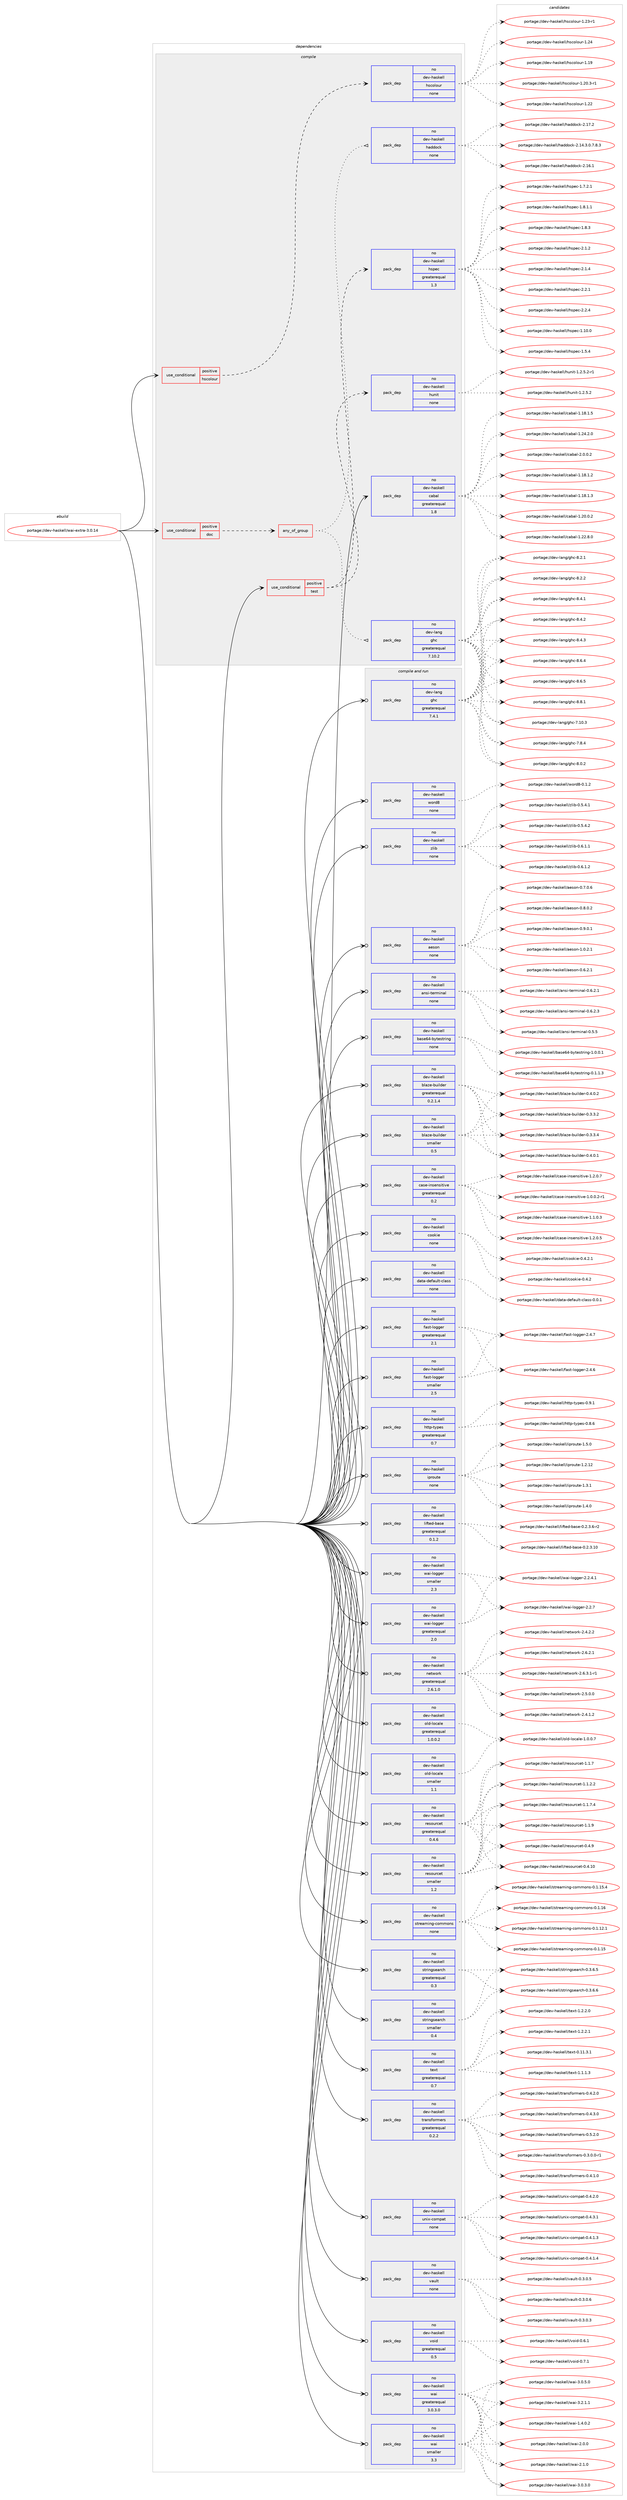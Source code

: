 digraph prolog {

# *************
# Graph options
# *************

newrank=true;
concentrate=true;
compound=true;
graph [rankdir=LR,fontname=Helvetica,fontsize=10,ranksep=1.5];#, ranksep=2.5, nodesep=0.2];
edge  [arrowhead=vee];
node  [fontname=Helvetica,fontsize=10];

# **********
# The ebuild
# **********

subgraph cluster_leftcol {
color=gray;
rank=same;
label=<<i>ebuild</i>>;
id [label="portage://dev-haskell/wai-extra-3.0.14", color=red, width=4, href="../dev-haskell/wai-extra-3.0.14.svg"];
}

# ****************
# The dependencies
# ****************

subgraph cluster_midcol {
color=gray;
label=<<i>dependencies</i>>;
subgraph cluster_compile {
fillcolor="#eeeeee";
style=filled;
label=<<i>compile</i>>;
subgraph cond17584 {
dependency82790 [label=<<TABLE BORDER="0" CELLBORDER="1" CELLSPACING="0" CELLPADDING="4"><TR><TD ROWSPAN="3" CELLPADDING="10">use_conditional</TD></TR><TR><TD>positive</TD></TR><TR><TD>doc</TD></TR></TABLE>>, shape=none, color=red];
subgraph any2542 {
dependency82791 [label=<<TABLE BORDER="0" CELLBORDER="1" CELLSPACING="0" CELLPADDING="4"><TR><TD CELLPADDING="10">any_of_group</TD></TR></TABLE>>, shape=none, color=red];subgraph pack62607 {
dependency82792 [label=<<TABLE BORDER="0" CELLBORDER="1" CELLSPACING="0" CELLPADDING="4" WIDTH="220"><TR><TD ROWSPAN="6" CELLPADDING="30">pack_dep</TD></TR><TR><TD WIDTH="110">no</TD></TR><TR><TD>dev-haskell</TD></TR><TR><TD>haddock</TD></TR><TR><TD>none</TD></TR><TR><TD></TD></TR></TABLE>>, shape=none, color=blue];
}
dependency82791:e -> dependency82792:w [weight=20,style="dotted",arrowhead="oinv"];
subgraph pack62608 {
dependency82793 [label=<<TABLE BORDER="0" CELLBORDER="1" CELLSPACING="0" CELLPADDING="4" WIDTH="220"><TR><TD ROWSPAN="6" CELLPADDING="30">pack_dep</TD></TR><TR><TD WIDTH="110">no</TD></TR><TR><TD>dev-lang</TD></TR><TR><TD>ghc</TD></TR><TR><TD>greaterequal</TD></TR><TR><TD>7.10.2</TD></TR></TABLE>>, shape=none, color=blue];
}
dependency82791:e -> dependency82793:w [weight=20,style="dotted",arrowhead="oinv"];
}
dependency82790:e -> dependency82791:w [weight=20,style="dashed",arrowhead="vee"];
}
id:e -> dependency82790:w [weight=20,style="solid",arrowhead="vee"];
subgraph cond17585 {
dependency82794 [label=<<TABLE BORDER="0" CELLBORDER="1" CELLSPACING="0" CELLPADDING="4"><TR><TD ROWSPAN="3" CELLPADDING="10">use_conditional</TD></TR><TR><TD>positive</TD></TR><TR><TD>hscolour</TD></TR></TABLE>>, shape=none, color=red];
subgraph pack62609 {
dependency82795 [label=<<TABLE BORDER="0" CELLBORDER="1" CELLSPACING="0" CELLPADDING="4" WIDTH="220"><TR><TD ROWSPAN="6" CELLPADDING="30">pack_dep</TD></TR><TR><TD WIDTH="110">no</TD></TR><TR><TD>dev-haskell</TD></TR><TR><TD>hscolour</TD></TR><TR><TD>none</TD></TR><TR><TD></TD></TR></TABLE>>, shape=none, color=blue];
}
dependency82794:e -> dependency82795:w [weight=20,style="dashed",arrowhead="vee"];
}
id:e -> dependency82794:w [weight=20,style="solid",arrowhead="vee"];
subgraph cond17586 {
dependency82796 [label=<<TABLE BORDER="0" CELLBORDER="1" CELLSPACING="0" CELLPADDING="4"><TR><TD ROWSPAN="3" CELLPADDING="10">use_conditional</TD></TR><TR><TD>positive</TD></TR><TR><TD>test</TD></TR></TABLE>>, shape=none, color=red];
subgraph pack62610 {
dependency82797 [label=<<TABLE BORDER="0" CELLBORDER="1" CELLSPACING="0" CELLPADDING="4" WIDTH="220"><TR><TD ROWSPAN="6" CELLPADDING="30">pack_dep</TD></TR><TR><TD WIDTH="110">no</TD></TR><TR><TD>dev-haskell</TD></TR><TR><TD>hspec</TD></TR><TR><TD>greaterequal</TD></TR><TR><TD>1.3</TD></TR></TABLE>>, shape=none, color=blue];
}
dependency82796:e -> dependency82797:w [weight=20,style="dashed",arrowhead="vee"];
subgraph pack62611 {
dependency82798 [label=<<TABLE BORDER="0" CELLBORDER="1" CELLSPACING="0" CELLPADDING="4" WIDTH="220"><TR><TD ROWSPAN="6" CELLPADDING="30">pack_dep</TD></TR><TR><TD WIDTH="110">no</TD></TR><TR><TD>dev-haskell</TD></TR><TR><TD>hunit</TD></TR><TR><TD>none</TD></TR><TR><TD></TD></TR></TABLE>>, shape=none, color=blue];
}
dependency82796:e -> dependency82798:w [weight=20,style="dashed",arrowhead="vee"];
}
id:e -> dependency82796:w [weight=20,style="solid",arrowhead="vee"];
subgraph pack62612 {
dependency82799 [label=<<TABLE BORDER="0" CELLBORDER="1" CELLSPACING="0" CELLPADDING="4" WIDTH="220"><TR><TD ROWSPAN="6" CELLPADDING="30">pack_dep</TD></TR><TR><TD WIDTH="110">no</TD></TR><TR><TD>dev-haskell</TD></TR><TR><TD>cabal</TD></TR><TR><TD>greaterequal</TD></TR><TR><TD>1.8</TD></TR></TABLE>>, shape=none, color=blue];
}
id:e -> dependency82799:w [weight=20,style="solid",arrowhead="vee"];
}
subgraph cluster_compileandrun {
fillcolor="#eeeeee";
style=filled;
label=<<i>compile and run</i>>;
subgraph pack62613 {
dependency82800 [label=<<TABLE BORDER="0" CELLBORDER="1" CELLSPACING="0" CELLPADDING="4" WIDTH="220"><TR><TD ROWSPAN="6" CELLPADDING="30">pack_dep</TD></TR><TR><TD WIDTH="110">no</TD></TR><TR><TD>dev-haskell</TD></TR><TR><TD>aeson</TD></TR><TR><TD>none</TD></TR><TR><TD></TD></TR></TABLE>>, shape=none, color=blue];
}
id:e -> dependency82800:w [weight=20,style="solid",arrowhead="odotvee"];
subgraph pack62614 {
dependency82801 [label=<<TABLE BORDER="0" CELLBORDER="1" CELLSPACING="0" CELLPADDING="4" WIDTH="220"><TR><TD ROWSPAN="6" CELLPADDING="30">pack_dep</TD></TR><TR><TD WIDTH="110">no</TD></TR><TR><TD>dev-haskell</TD></TR><TR><TD>ansi-terminal</TD></TR><TR><TD>none</TD></TR><TR><TD></TD></TR></TABLE>>, shape=none, color=blue];
}
id:e -> dependency82801:w [weight=20,style="solid",arrowhead="odotvee"];
subgraph pack62615 {
dependency82802 [label=<<TABLE BORDER="0" CELLBORDER="1" CELLSPACING="0" CELLPADDING="4" WIDTH="220"><TR><TD ROWSPAN="6" CELLPADDING="30">pack_dep</TD></TR><TR><TD WIDTH="110">no</TD></TR><TR><TD>dev-haskell</TD></TR><TR><TD>base64-bytestring</TD></TR><TR><TD>none</TD></TR><TR><TD></TD></TR></TABLE>>, shape=none, color=blue];
}
id:e -> dependency82802:w [weight=20,style="solid",arrowhead="odotvee"];
subgraph pack62616 {
dependency82803 [label=<<TABLE BORDER="0" CELLBORDER="1" CELLSPACING="0" CELLPADDING="4" WIDTH="220"><TR><TD ROWSPAN="6" CELLPADDING="30">pack_dep</TD></TR><TR><TD WIDTH="110">no</TD></TR><TR><TD>dev-haskell</TD></TR><TR><TD>blaze-builder</TD></TR><TR><TD>greaterequal</TD></TR><TR><TD>0.2.1.4</TD></TR></TABLE>>, shape=none, color=blue];
}
id:e -> dependency82803:w [weight=20,style="solid",arrowhead="odotvee"];
subgraph pack62617 {
dependency82804 [label=<<TABLE BORDER="0" CELLBORDER="1" CELLSPACING="0" CELLPADDING="4" WIDTH="220"><TR><TD ROWSPAN="6" CELLPADDING="30">pack_dep</TD></TR><TR><TD WIDTH="110">no</TD></TR><TR><TD>dev-haskell</TD></TR><TR><TD>blaze-builder</TD></TR><TR><TD>smaller</TD></TR><TR><TD>0.5</TD></TR></TABLE>>, shape=none, color=blue];
}
id:e -> dependency82804:w [weight=20,style="solid",arrowhead="odotvee"];
subgraph pack62618 {
dependency82805 [label=<<TABLE BORDER="0" CELLBORDER="1" CELLSPACING="0" CELLPADDING="4" WIDTH="220"><TR><TD ROWSPAN="6" CELLPADDING="30">pack_dep</TD></TR><TR><TD WIDTH="110">no</TD></TR><TR><TD>dev-haskell</TD></TR><TR><TD>case-insensitive</TD></TR><TR><TD>greaterequal</TD></TR><TR><TD>0.2</TD></TR></TABLE>>, shape=none, color=blue];
}
id:e -> dependency82805:w [weight=20,style="solid",arrowhead="odotvee"];
subgraph pack62619 {
dependency82806 [label=<<TABLE BORDER="0" CELLBORDER="1" CELLSPACING="0" CELLPADDING="4" WIDTH="220"><TR><TD ROWSPAN="6" CELLPADDING="30">pack_dep</TD></TR><TR><TD WIDTH="110">no</TD></TR><TR><TD>dev-haskell</TD></TR><TR><TD>cookie</TD></TR><TR><TD>none</TD></TR><TR><TD></TD></TR></TABLE>>, shape=none, color=blue];
}
id:e -> dependency82806:w [weight=20,style="solid",arrowhead="odotvee"];
subgraph pack62620 {
dependency82807 [label=<<TABLE BORDER="0" CELLBORDER="1" CELLSPACING="0" CELLPADDING="4" WIDTH="220"><TR><TD ROWSPAN="6" CELLPADDING="30">pack_dep</TD></TR><TR><TD WIDTH="110">no</TD></TR><TR><TD>dev-haskell</TD></TR><TR><TD>data-default-class</TD></TR><TR><TD>none</TD></TR><TR><TD></TD></TR></TABLE>>, shape=none, color=blue];
}
id:e -> dependency82807:w [weight=20,style="solid",arrowhead="odotvee"];
subgraph pack62621 {
dependency82808 [label=<<TABLE BORDER="0" CELLBORDER="1" CELLSPACING="0" CELLPADDING="4" WIDTH="220"><TR><TD ROWSPAN="6" CELLPADDING="30">pack_dep</TD></TR><TR><TD WIDTH="110">no</TD></TR><TR><TD>dev-haskell</TD></TR><TR><TD>fast-logger</TD></TR><TR><TD>greaterequal</TD></TR><TR><TD>2.1</TD></TR></TABLE>>, shape=none, color=blue];
}
id:e -> dependency82808:w [weight=20,style="solid",arrowhead="odotvee"];
subgraph pack62622 {
dependency82809 [label=<<TABLE BORDER="0" CELLBORDER="1" CELLSPACING="0" CELLPADDING="4" WIDTH="220"><TR><TD ROWSPAN="6" CELLPADDING="30">pack_dep</TD></TR><TR><TD WIDTH="110">no</TD></TR><TR><TD>dev-haskell</TD></TR><TR><TD>fast-logger</TD></TR><TR><TD>smaller</TD></TR><TR><TD>2.5</TD></TR></TABLE>>, shape=none, color=blue];
}
id:e -> dependency82809:w [weight=20,style="solid",arrowhead="odotvee"];
subgraph pack62623 {
dependency82810 [label=<<TABLE BORDER="0" CELLBORDER="1" CELLSPACING="0" CELLPADDING="4" WIDTH="220"><TR><TD ROWSPAN="6" CELLPADDING="30">pack_dep</TD></TR><TR><TD WIDTH="110">no</TD></TR><TR><TD>dev-haskell</TD></TR><TR><TD>http-types</TD></TR><TR><TD>greaterequal</TD></TR><TR><TD>0.7</TD></TR></TABLE>>, shape=none, color=blue];
}
id:e -> dependency82810:w [weight=20,style="solid",arrowhead="odotvee"];
subgraph pack62624 {
dependency82811 [label=<<TABLE BORDER="0" CELLBORDER="1" CELLSPACING="0" CELLPADDING="4" WIDTH="220"><TR><TD ROWSPAN="6" CELLPADDING="30">pack_dep</TD></TR><TR><TD WIDTH="110">no</TD></TR><TR><TD>dev-haskell</TD></TR><TR><TD>iproute</TD></TR><TR><TD>none</TD></TR><TR><TD></TD></TR></TABLE>>, shape=none, color=blue];
}
id:e -> dependency82811:w [weight=20,style="solid",arrowhead="odotvee"];
subgraph pack62625 {
dependency82812 [label=<<TABLE BORDER="0" CELLBORDER="1" CELLSPACING="0" CELLPADDING="4" WIDTH="220"><TR><TD ROWSPAN="6" CELLPADDING="30">pack_dep</TD></TR><TR><TD WIDTH="110">no</TD></TR><TR><TD>dev-haskell</TD></TR><TR><TD>lifted-base</TD></TR><TR><TD>greaterequal</TD></TR><TR><TD>0.1.2</TD></TR></TABLE>>, shape=none, color=blue];
}
id:e -> dependency82812:w [weight=20,style="solid",arrowhead="odotvee"];
subgraph pack62626 {
dependency82813 [label=<<TABLE BORDER="0" CELLBORDER="1" CELLSPACING="0" CELLPADDING="4" WIDTH="220"><TR><TD ROWSPAN="6" CELLPADDING="30">pack_dep</TD></TR><TR><TD WIDTH="110">no</TD></TR><TR><TD>dev-haskell</TD></TR><TR><TD>network</TD></TR><TR><TD>greaterequal</TD></TR><TR><TD>2.6.1.0</TD></TR></TABLE>>, shape=none, color=blue];
}
id:e -> dependency82813:w [weight=20,style="solid",arrowhead="odotvee"];
subgraph pack62627 {
dependency82814 [label=<<TABLE BORDER="0" CELLBORDER="1" CELLSPACING="0" CELLPADDING="4" WIDTH="220"><TR><TD ROWSPAN="6" CELLPADDING="30">pack_dep</TD></TR><TR><TD WIDTH="110">no</TD></TR><TR><TD>dev-haskell</TD></TR><TR><TD>old-locale</TD></TR><TR><TD>greaterequal</TD></TR><TR><TD>1.0.0.2</TD></TR></TABLE>>, shape=none, color=blue];
}
id:e -> dependency82814:w [weight=20,style="solid",arrowhead="odotvee"];
subgraph pack62628 {
dependency82815 [label=<<TABLE BORDER="0" CELLBORDER="1" CELLSPACING="0" CELLPADDING="4" WIDTH="220"><TR><TD ROWSPAN="6" CELLPADDING="30">pack_dep</TD></TR><TR><TD WIDTH="110">no</TD></TR><TR><TD>dev-haskell</TD></TR><TR><TD>old-locale</TD></TR><TR><TD>smaller</TD></TR><TR><TD>1.1</TD></TR></TABLE>>, shape=none, color=blue];
}
id:e -> dependency82815:w [weight=20,style="solid",arrowhead="odotvee"];
subgraph pack62629 {
dependency82816 [label=<<TABLE BORDER="0" CELLBORDER="1" CELLSPACING="0" CELLPADDING="4" WIDTH="220"><TR><TD ROWSPAN="6" CELLPADDING="30">pack_dep</TD></TR><TR><TD WIDTH="110">no</TD></TR><TR><TD>dev-haskell</TD></TR><TR><TD>resourcet</TD></TR><TR><TD>greaterequal</TD></TR><TR><TD>0.4.6</TD></TR></TABLE>>, shape=none, color=blue];
}
id:e -> dependency82816:w [weight=20,style="solid",arrowhead="odotvee"];
subgraph pack62630 {
dependency82817 [label=<<TABLE BORDER="0" CELLBORDER="1" CELLSPACING="0" CELLPADDING="4" WIDTH="220"><TR><TD ROWSPAN="6" CELLPADDING="30">pack_dep</TD></TR><TR><TD WIDTH="110">no</TD></TR><TR><TD>dev-haskell</TD></TR><TR><TD>resourcet</TD></TR><TR><TD>smaller</TD></TR><TR><TD>1.2</TD></TR></TABLE>>, shape=none, color=blue];
}
id:e -> dependency82817:w [weight=20,style="solid",arrowhead="odotvee"];
subgraph pack62631 {
dependency82818 [label=<<TABLE BORDER="0" CELLBORDER="1" CELLSPACING="0" CELLPADDING="4" WIDTH="220"><TR><TD ROWSPAN="6" CELLPADDING="30">pack_dep</TD></TR><TR><TD WIDTH="110">no</TD></TR><TR><TD>dev-haskell</TD></TR><TR><TD>streaming-commons</TD></TR><TR><TD>none</TD></TR><TR><TD></TD></TR></TABLE>>, shape=none, color=blue];
}
id:e -> dependency82818:w [weight=20,style="solid",arrowhead="odotvee"];
subgraph pack62632 {
dependency82819 [label=<<TABLE BORDER="0" CELLBORDER="1" CELLSPACING="0" CELLPADDING="4" WIDTH="220"><TR><TD ROWSPAN="6" CELLPADDING="30">pack_dep</TD></TR><TR><TD WIDTH="110">no</TD></TR><TR><TD>dev-haskell</TD></TR><TR><TD>stringsearch</TD></TR><TR><TD>greaterequal</TD></TR><TR><TD>0.3</TD></TR></TABLE>>, shape=none, color=blue];
}
id:e -> dependency82819:w [weight=20,style="solid",arrowhead="odotvee"];
subgraph pack62633 {
dependency82820 [label=<<TABLE BORDER="0" CELLBORDER="1" CELLSPACING="0" CELLPADDING="4" WIDTH="220"><TR><TD ROWSPAN="6" CELLPADDING="30">pack_dep</TD></TR><TR><TD WIDTH="110">no</TD></TR><TR><TD>dev-haskell</TD></TR><TR><TD>stringsearch</TD></TR><TR><TD>smaller</TD></TR><TR><TD>0.4</TD></TR></TABLE>>, shape=none, color=blue];
}
id:e -> dependency82820:w [weight=20,style="solid",arrowhead="odotvee"];
subgraph pack62634 {
dependency82821 [label=<<TABLE BORDER="0" CELLBORDER="1" CELLSPACING="0" CELLPADDING="4" WIDTH="220"><TR><TD ROWSPAN="6" CELLPADDING="30">pack_dep</TD></TR><TR><TD WIDTH="110">no</TD></TR><TR><TD>dev-haskell</TD></TR><TR><TD>text</TD></TR><TR><TD>greaterequal</TD></TR><TR><TD>0.7</TD></TR></TABLE>>, shape=none, color=blue];
}
id:e -> dependency82821:w [weight=20,style="solid",arrowhead="odotvee"];
subgraph pack62635 {
dependency82822 [label=<<TABLE BORDER="0" CELLBORDER="1" CELLSPACING="0" CELLPADDING="4" WIDTH="220"><TR><TD ROWSPAN="6" CELLPADDING="30">pack_dep</TD></TR><TR><TD WIDTH="110">no</TD></TR><TR><TD>dev-haskell</TD></TR><TR><TD>transformers</TD></TR><TR><TD>greaterequal</TD></TR><TR><TD>0.2.2</TD></TR></TABLE>>, shape=none, color=blue];
}
id:e -> dependency82822:w [weight=20,style="solid",arrowhead="odotvee"];
subgraph pack62636 {
dependency82823 [label=<<TABLE BORDER="0" CELLBORDER="1" CELLSPACING="0" CELLPADDING="4" WIDTH="220"><TR><TD ROWSPAN="6" CELLPADDING="30">pack_dep</TD></TR><TR><TD WIDTH="110">no</TD></TR><TR><TD>dev-haskell</TD></TR><TR><TD>unix-compat</TD></TR><TR><TD>none</TD></TR><TR><TD></TD></TR></TABLE>>, shape=none, color=blue];
}
id:e -> dependency82823:w [weight=20,style="solid",arrowhead="odotvee"];
subgraph pack62637 {
dependency82824 [label=<<TABLE BORDER="0" CELLBORDER="1" CELLSPACING="0" CELLPADDING="4" WIDTH="220"><TR><TD ROWSPAN="6" CELLPADDING="30">pack_dep</TD></TR><TR><TD WIDTH="110">no</TD></TR><TR><TD>dev-haskell</TD></TR><TR><TD>vault</TD></TR><TR><TD>none</TD></TR><TR><TD></TD></TR></TABLE>>, shape=none, color=blue];
}
id:e -> dependency82824:w [weight=20,style="solid",arrowhead="odotvee"];
subgraph pack62638 {
dependency82825 [label=<<TABLE BORDER="0" CELLBORDER="1" CELLSPACING="0" CELLPADDING="4" WIDTH="220"><TR><TD ROWSPAN="6" CELLPADDING="30">pack_dep</TD></TR><TR><TD WIDTH="110">no</TD></TR><TR><TD>dev-haskell</TD></TR><TR><TD>void</TD></TR><TR><TD>greaterequal</TD></TR><TR><TD>0.5</TD></TR></TABLE>>, shape=none, color=blue];
}
id:e -> dependency82825:w [weight=20,style="solid",arrowhead="odotvee"];
subgraph pack62639 {
dependency82826 [label=<<TABLE BORDER="0" CELLBORDER="1" CELLSPACING="0" CELLPADDING="4" WIDTH="220"><TR><TD ROWSPAN="6" CELLPADDING="30">pack_dep</TD></TR><TR><TD WIDTH="110">no</TD></TR><TR><TD>dev-haskell</TD></TR><TR><TD>wai</TD></TR><TR><TD>greaterequal</TD></TR><TR><TD>3.0.3.0</TD></TR></TABLE>>, shape=none, color=blue];
}
id:e -> dependency82826:w [weight=20,style="solid",arrowhead="odotvee"];
subgraph pack62640 {
dependency82827 [label=<<TABLE BORDER="0" CELLBORDER="1" CELLSPACING="0" CELLPADDING="4" WIDTH="220"><TR><TD ROWSPAN="6" CELLPADDING="30">pack_dep</TD></TR><TR><TD WIDTH="110">no</TD></TR><TR><TD>dev-haskell</TD></TR><TR><TD>wai</TD></TR><TR><TD>smaller</TD></TR><TR><TD>3.3</TD></TR></TABLE>>, shape=none, color=blue];
}
id:e -> dependency82827:w [weight=20,style="solid",arrowhead="odotvee"];
subgraph pack62641 {
dependency82828 [label=<<TABLE BORDER="0" CELLBORDER="1" CELLSPACING="0" CELLPADDING="4" WIDTH="220"><TR><TD ROWSPAN="6" CELLPADDING="30">pack_dep</TD></TR><TR><TD WIDTH="110">no</TD></TR><TR><TD>dev-haskell</TD></TR><TR><TD>wai-logger</TD></TR><TR><TD>greaterequal</TD></TR><TR><TD>2.0</TD></TR></TABLE>>, shape=none, color=blue];
}
id:e -> dependency82828:w [weight=20,style="solid",arrowhead="odotvee"];
subgraph pack62642 {
dependency82829 [label=<<TABLE BORDER="0" CELLBORDER="1" CELLSPACING="0" CELLPADDING="4" WIDTH="220"><TR><TD ROWSPAN="6" CELLPADDING="30">pack_dep</TD></TR><TR><TD WIDTH="110">no</TD></TR><TR><TD>dev-haskell</TD></TR><TR><TD>wai-logger</TD></TR><TR><TD>smaller</TD></TR><TR><TD>2.3</TD></TR></TABLE>>, shape=none, color=blue];
}
id:e -> dependency82829:w [weight=20,style="solid",arrowhead="odotvee"];
subgraph pack62643 {
dependency82830 [label=<<TABLE BORDER="0" CELLBORDER="1" CELLSPACING="0" CELLPADDING="4" WIDTH="220"><TR><TD ROWSPAN="6" CELLPADDING="30">pack_dep</TD></TR><TR><TD WIDTH="110">no</TD></TR><TR><TD>dev-haskell</TD></TR><TR><TD>word8</TD></TR><TR><TD>none</TD></TR><TR><TD></TD></TR></TABLE>>, shape=none, color=blue];
}
id:e -> dependency82830:w [weight=20,style="solid",arrowhead="odotvee"];
subgraph pack62644 {
dependency82831 [label=<<TABLE BORDER="0" CELLBORDER="1" CELLSPACING="0" CELLPADDING="4" WIDTH="220"><TR><TD ROWSPAN="6" CELLPADDING="30">pack_dep</TD></TR><TR><TD WIDTH="110">no</TD></TR><TR><TD>dev-haskell</TD></TR><TR><TD>zlib</TD></TR><TR><TD>none</TD></TR><TR><TD></TD></TR></TABLE>>, shape=none, color=blue];
}
id:e -> dependency82831:w [weight=20,style="solid",arrowhead="odotvee"];
subgraph pack62645 {
dependency82832 [label=<<TABLE BORDER="0" CELLBORDER="1" CELLSPACING="0" CELLPADDING="4" WIDTH="220"><TR><TD ROWSPAN="6" CELLPADDING="30">pack_dep</TD></TR><TR><TD WIDTH="110">no</TD></TR><TR><TD>dev-lang</TD></TR><TR><TD>ghc</TD></TR><TR><TD>greaterequal</TD></TR><TR><TD>7.4.1</TD></TR></TABLE>>, shape=none, color=blue];
}
id:e -> dependency82832:w [weight=20,style="solid",arrowhead="odotvee"];
}
subgraph cluster_run {
fillcolor="#eeeeee";
style=filled;
label=<<i>run</i>>;
}
}

# **************
# The candidates
# **************

subgraph cluster_choices {
rank=same;
color=gray;
label=<<i>candidates</i>>;

subgraph choice62607 {
color=black;
nodesep=1;
choiceportage1001011184510497115107101108108471049710010011199107455046495246514648465546564651 [label="portage://dev-haskell/haddock-2.14.3.0.7.8.3", color=red, width=4,href="../dev-haskell/haddock-2.14.3.0.7.8.3.svg"];
choiceportage100101118451049711510710110810847104971001001119910745504649544649 [label="portage://dev-haskell/haddock-2.16.1", color=red, width=4,href="../dev-haskell/haddock-2.16.1.svg"];
choiceportage100101118451049711510710110810847104971001001119910745504649554650 [label="portage://dev-haskell/haddock-2.17.2", color=red, width=4,href="../dev-haskell/haddock-2.17.2.svg"];
dependency82792:e -> choiceportage1001011184510497115107101108108471049710010011199107455046495246514648465546564651:w [style=dotted,weight="100"];
dependency82792:e -> choiceportage100101118451049711510710110810847104971001001119910745504649544649:w [style=dotted,weight="100"];
dependency82792:e -> choiceportage100101118451049711510710110810847104971001001119910745504649554650:w [style=dotted,weight="100"];
}
subgraph choice62608 {
color=black;
nodesep=1;
choiceportage1001011184510897110103471031049945554649484651 [label="portage://dev-lang/ghc-7.10.3", color=red, width=4,href="../dev-lang/ghc-7.10.3.svg"];
choiceportage10010111845108971101034710310499455546564652 [label="portage://dev-lang/ghc-7.8.4", color=red, width=4,href="../dev-lang/ghc-7.8.4.svg"];
choiceportage10010111845108971101034710310499455646484650 [label="portage://dev-lang/ghc-8.0.2", color=red, width=4,href="../dev-lang/ghc-8.0.2.svg"];
choiceportage10010111845108971101034710310499455646504649 [label="portage://dev-lang/ghc-8.2.1", color=red, width=4,href="../dev-lang/ghc-8.2.1.svg"];
choiceportage10010111845108971101034710310499455646504650 [label="portage://dev-lang/ghc-8.2.2", color=red, width=4,href="../dev-lang/ghc-8.2.2.svg"];
choiceportage10010111845108971101034710310499455646524649 [label="portage://dev-lang/ghc-8.4.1", color=red, width=4,href="../dev-lang/ghc-8.4.1.svg"];
choiceportage10010111845108971101034710310499455646524650 [label="portage://dev-lang/ghc-8.4.2", color=red, width=4,href="../dev-lang/ghc-8.4.2.svg"];
choiceportage10010111845108971101034710310499455646524651 [label="portage://dev-lang/ghc-8.4.3", color=red, width=4,href="../dev-lang/ghc-8.4.3.svg"];
choiceportage10010111845108971101034710310499455646544652 [label="portage://dev-lang/ghc-8.6.4", color=red, width=4,href="../dev-lang/ghc-8.6.4.svg"];
choiceportage10010111845108971101034710310499455646544653 [label="portage://dev-lang/ghc-8.6.5", color=red, width=4,href="../dev-lang/ghc-8.6.5.svg"];
choiceportage10010111845108971101034710310499455646564649 [label="portage://dev-lang/ghc-8.8.1", color=red, width=4,href="../dev-lang/ghc-8.8.1.svg"];
dependency82793:e -> choiceportage1001011184510897110103471031049945554649484651:w [style=dotted,weight="100"];
dependency82793:e -> choiceportage10010111845108971101034710310499455546564652:w [style=dotted,weight="100"];
dependency82793:e -> choiceportage10010111845108971101034710310499455646484650:w [style=dotted,weight="100"];
dependency82793:e -> choiceportage10010111845108971101034710310499455646504649:w [style=dotted,weight="100"];
dependency82793:e -> choiceportage10010111845108971101034710310499455646504650:w [style=dotted,weight="100"];
dependency82793:e -> choiceportage10010111845108971101034710310499455646524649:w [style=dotted,weight="100"];
dependency82793:e -> choiceportage10010111845108971101034710310499455646524650:w [style=dotted,weight="100"];
dependency82793:e -> choiceportage10010111845108971101034710310499455646524651:w [style=dotted,weight="100"];
dependency82793:e -> choiceportage10010111845108971101034710310499455646544652:w [style=dotted,weight="100"];
dependency82793:e -> choiceportage10010111845108971101034710310499455646544653:w [style=dotted,weight="100"];
dependency82793:e -> choiceportage10010111845108971101034710310499455646564649:w [style=dotted,weight="100"];
}
subgraph choice62609 {
color=black;
nodesep=1;
choiceportage100101118451049711510710110810847104115991111081111171144549464957 [label="portage://dev-haskell/hscolour-1.19", color=red, width=4,href="../dev-haskell/hscolour-1.19.svg"];
choiceportage10010111845104971151071011081084710411599111108111117114454946504846514511449 [label="portage://dev-haskell/hscolour-1.20.3-r1", color=red, width=4,href="../dev-haskell/hscolour-1.20.3-r1.svg"];
choiceportage100101118451049711510710110810847104115991111081111171144549465050 [label="portage://dev-haskell/hscolour-1.22", color=red, width=4,href="../dev-haskell/hscolour-1.22.svg"];
choiceportage1001011184510497115107101108108471041159911110811111711445494650514511449 [label="portage://dev-haskell/hscolour-1.23-r1", color=red, width=4,href="../dev-haskell/hscolour-1.23-r1.svg"];
choiceportage100101118451049711510710110810847104115991111081111171144549465052 [label="portage://dev-haskell/hscolour-1.24", color=red, width=4,href="../dev-haskell/hscolour-1.24.svg"];
dependency82795:e -> choiceportage100101118451049711510710110810847104115991111081111171144549464957:w [style=dotted,weight="100"];
dependency82795:e -> choiceportage10010111845104971151071011081084710411599111108111117114454946504846514511449:w [style=dotted,weight="100"];
dependency82795:e -> choiceportage100101118451049711510710110810847104115991111081111171144549465050:w [style=dotted,weight="100"];
dependency82795:e -> choiceportage1001011184510497115107101108108471041159911110811111711445494650514511449:w [style=dotted,weight="100"];
dependency82795:e -> choiceportage100101118451049711510710110810847104115991111081111171144549465052:w [style=dotted,weight="100"];
}
subgraph choice62610 {
color=black;
nodesep=1;
choiceportage1001011184510497115107101108108471041151121019945494649484648 [label="portage://dev-haskell/hspec-1.10.0", color=red, width=4,href="../dev-haskell/hspec-1.10.0.svg"];
choiceportage10010111845104971151071011081084710411511210199454946534652 [label="portage://dev-haskell/hspec-1.5.4", color=red, width=4,href="../dev-haskell/hspec-1.5.4.svg"];
choiceportage100101118451049711510710110810847104115112101994549465546504649 [label="portage://dev-haskell/hspec-1.7.2.1", color=red, width=4,href="../dev-haskell/hspec-1.7.2.1.svg"];
choiceportage100101118451049711510710110810847104115112101994549465646494649 [label="portage://dev-haskell/hspec-1.8.1.1", color=red, width=4,href="../dev-haskell/hspec-1.8.1.1.svg"];
choiceportage10010111845104971151071011081084710411511210199454946564651 [label="portage://dev-haskell/hspec-1.8.3", color=red, width=4,href="../dev-haskell/hspec-1.8.3.svg"];
choiceportage10010111845104971151071011081084710411511210199455046494650 [label="portage://dev-haskell/hspec-2.1.2", color=red, width=4,href="../dev-haskell/hspec-2.1.2.svg"];
choiceportage10010111845104971151071011081084710411511210199455046494652 [label="portage://dev-haskell/hspec-2.1.4", color=red, width=4,href="../dev-haskell/hspec-2.1.4.svg"];
choiceportage10010111845104971151071011081084710411511210199455046504649 [label="portage://dev-haskell/hspec-2.2.1", color=red, width=4,href="../dev-haskell/hspec-2.2.1.svg"];
choiceportage10010111845104971151071011081084710411511210199455046504652 [label="portage://dev-haskell/hspec-2.2.4", color=red, width=4,href="../dev-haskell/hspec-2.2.4.svg"];
dependency82797:e -> choiceportage1001011184510497115107101108108471041151121019945494649484648:w [style=dotted,weight="100"];
dependency82797:e -> choiceportage10010111845104971151071011081084710411511210199454946534652:w [style=dotted,weight="100"];
dependency82797:e -> choiceportage100101118451049711510710110810847104115112101994549465546504649:w [style=dotted,weight="100"];
dependency82797:e -> choiceportage100101118451049711510710110810847104115112101994549465646494649:w [style=dotted,weight="100"];
dependency82797:e -> choiceportage10010111845104971151071011081084710411511210199454946564651:w [style=dotted,weight="100"];
dependency82797:e -> choiceportage10010111845104971151071011081084710411511210199455046494650:w [style=dotted,weight="100"];
dependency82797:e -> choiceportage10010111845104971151071011081084710411511210199455046494652:w [style=dotted,weight="100"];
dependency82797:e -> choiceportage10010111845104971151071011081084710411511210199455046504649:w [style=dotted,weight="100"];
dependency82797:e -> choiceportage10010111845104971151071011081084710411511210199455046504652:w [style=dotted,weight="100"];
}
subgraph choice62611 {
color=black;
nodesep=1;
choiceportage1001011184510497115107101108108471041171101051164549465046534650 [label="portage://dev-haskell/hunit-1.2.5.2", color=red, width=4,href="../dev-haskell/hunit-1.2.5.2.svg"];
choiceportage10010111845104971151071011081084710411711010511645494650465346504511449 [label="portage://dev-haskell/hunit-1.2.5.2-r1", color=red, width=4,href="../dev-haskell/hunit-1.2.5.2-r1.svg"];
dependency82798:e -> choiceportage1001011184510497115107101108108471041171101051164549465046534650:w [style=dotted,weight="100"];
dependency82798:e -> choiceportage10010111845104971151071011081084710411711010511645494650465346504511449:w [style=dotted,weight="100"];
}
subgraph choice62612 {
color=black;
nodesep=1;
choiceportage10010111845104971151071011081084799979897108454946495646494650 [label="portage://dev-haskell/cabal-1.18.1.2", color=red, width=4,href="../dev-haskell/cabal-1.18.1.2.svg"];
choiceportage10010111845104971151071011081084799979897108454946495646494651 [label="portage://dev-haskell/cabal-1.18.1.3", color=red, width=4,href="../dev-haskell/cabal-1.18.1.3.svg"];
choiceportage10010111845104971151071011081084799979897108454946495646494653 [label="portage://dev-haskell/cabal-1.18.1.5", color=red, width=4,href="../dev-haskell/cabal-1.18.1.5.svg"];
choiceportage10010111845104971151071011081084799979897108454946504846484650 [label="portage://dev-haskell/cabal-1.20.0.2", color=red, width=4,href="../dev-haskell/cabal-1.20.0.2.svg"];
choiceportage10010111845104971151071011081084799979897108454946505046564648 [label="portage://dev-haskell/cabal-1.22.8.0", color=red, width=4,href="../dev-haskell/cabal-1.22.8.0.svg"];
choiceportage10010111845104971151071011081084799979897108454946505246504648 [label="portage://dev-haskell/cabal-1.24.2.0", color=red, width=4,href="../dev-haskell/cabal-1.24.2.0.svg"];
choiceportage100101118451049711510710110810847999798971084550464846484650 [label="portage://dev-haskell/cabal-2.0.0.2", color=red, width=4,href="../dev-haskell/cabal-2.0.0.2.svg"];
dependency82799:e -> choiceportage10010111845104971151071011081084799979897108454946495646494650:w [style=dotted,weight="100"];
dependency82799:e -> choiceportage10010111845104971151071011081084799979897108454946495646494651:w [style=dotted,weight="100"];
dependency82799:e -> choiceportage10010111845104971151071011081084799979897108454946495646494653:w [style=dotted,weight="100"];
dependency82799:e -> choiceportage10010111845104971151071011081084799979897108454946504846484650:w [style=dotted,weight="100"];
dependency82799:e -> choiceportage10010111845104971151071011081084799979897108454946505046564648:w [style=dotted,weight="100"];
dependency82799:e -> choiceportage10010111845104971151071011081084799979897108454946505246504648:w [style=dotted,weight="100"];
dependency82799:e -> choiceportage100101118451049711510710110810847999798971084550464846484650:w [style=dotted,weight="100"];
}
subgraph choice62613 {
color=black;
nodesep=1;
choiceportage100101118451049711510710110810847971011151111104548465446504649 [label="portage://dev-haskell/aeson-0.6.2.1", color=red, width=4,href="../dev-haskell/aeson-0.6.2.1.svg"];
choiceportage100101118451049711510710110810847971011151111104548465546484654 [label="portage://dev-haskell/aeson-0.7.0.6", color=red, width=4,href="../dev-haskell/aeson-0.7.0.6.svg"];
choiceportage100101118451049711510710110810847971011151111104548465646484650 [label="portage://dev-haskell/aeson-0.8.0.2", color=red, width=4,href="../dev-haskell/aeson-0.8.0.2.svg"];
choiceportage100101118451049711510710110810847971011151111104548465746484649 [label="portage://dev-haskell/aeson-0.9.0.1", color=red, width=4,href="../dev-haskell/aeson-0.9.0.1.svg"];
choiceportage100101118451049711510710110810847971011151111104549464846504649 [label="portage://dev-haskell/aeson-1.0.2.1", color=red, width=4,href="../dev-haskell/aeson-1.0.2.1.svg"];
dependency82800:e -> choiceportage100101118451049711510710110810847971011151111104548465446504649:w [style=dotted,weight="100"];
dependency82800:e -> choiceportage100101118451049711510710110810847971011151111104548465546484654:w [style=dotted,weight="100"];
dependency82800:e -> choiceportage100101118451049711510710110810847971011151111104548465646484650:w [style=dotted,weight="100"];
dependency82800:e -> choiceportage100101118451049711510710110810847971011151111104548465746484649:w [style=dotted,weight="100"];
dependency82800:e -> choiceportage100101118451049711510710110810847971011151111104549464846504649:w [style=dotted,weight="100"];
}
subgraph choice62614 {
color=black;
nodesep=1;
choiceportage100101118451049711510710110810847971101151054511610111410910511097108454846534653 [label="portage://dev-haskell/ansi-terminal-0.5.5", color=red, width=4,href="../dev-haskell/ansi-terminal-0.5.5.svg"];
choiceportage1001011184510497115107101108108479711011510545116101114109105110971084548465446504649 [label="portage://dev-haskell/ansi-terminal-0.6.2.1", color=red, width=4,href="../dev-haskell/ansi-terminal-0.6.2.1.svg"];
choiceportage1001011184510497115107101108108479711011510545116101114109105110971084548465446504651 [label="portage://dev-haskell/ansi-terminal-0.6.2.3", color=red, width=4,href="../dev-haskell/ansi-terminal-0.6.2.3.svg"];
dependency82801:e -> choiceportage100101118451049711510710110810847971101151054511610111410910511097108454846534653:w [style=dotted,weight="100"];
dependency82801:e -> choiceportage1001011184510497115107101108108479711011510545116101114109105110971084548465446504649:w [style=dotted,weight="100"];
dependency82801:e -> choiceportage1001011184510497115107101108108479711011510545116101114109105110971084548465446504651:w [style=dotted,weight="100"];
}
subgraph choice62615 {
color=black;
nodesep=1;
choiceportage1001011184510497115107101108108479897115101545245981211161011151161141051101034548464946494651 [label="portage://dev-haskell/base64-bytestring-0.1.1.3", color=red, width=4,href="../dev-haskell/base64-bytestring-0.1.1.3.svg"];
choiceportage1001011184510497115107101108108479897115101545245981211161011151161141051101034549464846484649 [label="portage://dev-haskell/base64-bytestring-1.0.0.1", color=red, width=4,href="../dev-haskell/base64-bytestring-1.0.0.1.svg"];
dependency82802:e -> choiceportage1001011184510497115107101108108479897115101545245981211161011151161141051101034548464946494651:w [style=dotted,weight="100"];
dependency82802:e -> choiceportage1001011184510497115107101108108479897115101545245981211161011151161141051101034549464846484649:w [style=dotted,weight="100"];
}
subgraph choice62616 {
color=black;
nodesep=1;
choiceportage100101118451049711510710110810847981089712210145981171051081001011144548465146514650 [label="portage://dev-haskell/blaze-builder-0.3.3.2", color=red, width=4,href="../dev-haskell/blaze-builder-0.3.3.2.svg"];
choiceportage100101118451049711510710110810847981089712210145981171051081001011144548465146514652 [label="portage://dev-haskell/blaze-builder-0.3.3.4", color=red, width=4,href="../dev-haskell/blaze-builder-0.3.3.4.svg"];
choiceportage100101118451049711510710110810847981089712210145981171051081001011144548465246484649 [label="portage://dev-haskell/blaze-builder-0.4.0.1", color=red, width=4,href="../dev-haskell/blaze-builder-0.4.0.1.svg"];
choiceportage100101118451049711510710110810847981089712210145981171051081001011144548465246484650 [label="portage://dev-haskell/blaze-builder-0.4.0.2", color=red, width=4,href="../dev-haskell/blaze-builder-0.4.0.2.svg"];
dependency82803:e -> choiceportage100101118451049711510710110810847981089712210145981171051081001011144548465146514650:w [style=dotted,weight="100"];
dependency82803:e -> choiceportage100101118451049711510710110810847981089712210145981171051081001011144548465146514652:w [style=dotted,weight="100"];
dependency82803:e -> choiceportage100101118451049711510710110810847981089712210145981171051081001011144548465246484649:w [style=dotted,weight="100"];
dependency82803:e -> choiceportage100101118451049711510710110810847981089712210145981171051081001011144548465246484650:w [style=dotted,weight="100"];
}
subgraph choice62617 {
color=black;
nodesep=1;
choiceportage100101118451049711510710110810847981089712210145981171051081001011144548465146514650 [label="portage://dev-haskell/blaze-builder-0.3.3.2", color=red, width=4,href="../dev-haskell/blaze-builder-0.3.3.2.svg"];
choiceportage100101118451049711510710110810847981089712210145981171051081001011144548465146514652 [label="portage://dev-haskell/blaze-builder-0.3.3.4", color=red, width=4,href="../dev-haskell/blaze-builder-0.3.3.4.svg"];
choiceportage100101118451049711510710110810847981089712210145981171051081001011144548465246484649 [label="portage://dev-haskell/blaze-builder-0.4.0.1", color=red, width=4,href="../dev-haskell/blaze-builder-0.4.0.1.svg"];
choiceportage100101118451049711510710110810847981089712210145981171051081001011144548465246484650 [label="portage://dev-haskell/blaze-builder-0.4.0.2", color=red, width=4,href="../dev-haskell/blaze-builder-0.4.0.2.svg"];
dependency82804:e -> choiceportage100101118451049711510710110810847981089712210145981171051081001011144548465146514650:w [style=dotted,weight="100"];
dependency82804:e -> choiceportage100101118451049711510710110810847981089712210145981171051081001011144548465146514652:w [style=dotted,weight="100"];
dependency82804:e -> choiceportage100101118451049711510710110810847981089712210145981171051081001011144548465246484649:w [style=dotted,weight="100"];
dependency82804:e -> choiceportage100101118451049711510710110810847981089712210145981171051081001011144548465246484650:w [style=dotted,weight="100"];
}
subgraph choice62618 {
color=black;
nodesep=1;
choiceportage10010111845104971151071011081084799971151014510511011510111011510511610511810145494648464846504511449 [label="portage://dev-haskell/case-insensitive-1.0.0.2-r1", color=red, width=4,href="../dev-haskell/case-insensitive-1.0.0.2-r1.svg"];
choiceportage1001011184510497115107101108108479997115101451051101151011101151051161051181014549464946484651 [label="portage://dev-haskell/case-insensitive-1.1.0.3", color=red, width=4,href="../dev-haskell/case-insensitive-1.1.0.3.svg"];
choiceportage1001011184510497115107101108108479997115101451051101151011101151051161051181014549465046484653 [label="portage://dev-haskell/case-insensitive-1.2.0.5", color=red, width=4,href="../dev-haskell/case-insensitive-1.2.0.5.svg"];
choiceportage1001011184510497115107101108108479997115101451051101151011101151051161051181014549465046484655 [label="portage://dev-haskell/case-insensitive-1.2.0.7", color=red, width=4,href="../dev-haskell/case-insensitive-1.2.0.7.svg"];
dependency82805:e -> choiceportage10010111845104971151071011081084799971151014510511011510111011510511610511810145494648464846504511449:w [style=dotted,weight="100"];
dependency82805:e -> choiceportage1001011184510497115107101108108479997115101451051101151011101151051161051181014549464946484651:w [style=dotted,weight="100"];
dependency82805:e -> choiceportage1001011184510497115107101108108479997115101451051101151011101151051161051181014549465046484653:w [style=dotted,weight="100"];
dependency82805:e -> choiceportage1001011184510497115107101108108479997115101451051101151011101151051161051181014549465046484655:w [style=dotted,weight="100"];
}
subgraph choice62619 {
color=black;
nodesep=1;
choiceportage10010111845104971151071011081084799111111107105101454846524650 [label="portage://dev-haskell/cookie-0.4.2", color=red, width=4,href="../dev-haskell/cookie-0.4.2.svg"];
choiceportage100101118451049711510710110810847991111111071051014548465246504649 [label="portage://dev-haskell/cookie-0.4.2.1", color=red, width=4,href="../dev-haskell/cookie-0.4.2.1.svg"];
dependency82806:e -> choiceportage10010111845104971151071011081084799111111107105101454846524650:w [style=dotted,weight="100"];
dependency82806:e -> choiceportage100101118451049711510710110810847991111111071051014548465246504649:w [style=dotted,weight="100"];
}
subgraph choice62620 {
color=black;
nodesep=1;
choiceportage10010111845104971151071011081084710097116974510010110297117108116459910897115115454846484649 [label="portage://dev-haskell/data-default-class-0.0.1", color=red, width=4,href="../dev-haskell/data-default-class-0.0.1.svg"];
dependency82807:e -> choiceportage10010111845104971151071011081084710097116974510010110297117108116459910897115115454846484649:w [style=dotted,weight="100"];
}
subgraph choice62621 {
color=black;
nodesep=1;
choiceportage1001011184510497115107101108108471029711511645108111103103101114455046524654 [label="portage://dev-haskell/fast-logger-2.4.6", color=red, width=4,href="../dev-haskell/fast-logger-2.4.6.svg"];
choiceportage1001011184510497115107101108108471029711511645108111103103101114455046524655 [label="portage://dev-haskell/fast-logger-2.4.7", color=red, width=4,href="../dev-haskell/fast-logger-2.4.7.svg"];
dependency82808:e -> choiceportage1001011184510497115107101108108471029711511645108111103103101114455046524654:w [style=dotted,weight="100"];
dependency82808:e -> choiceportage1001011184510497115107101108108471029711511645108111103103101114455046524655:w [style=dotted,weight="100"];
}
subgraph choice62622 {
color=black;
nodesep=1;
choiceportage1001011184510497115107101108108471029711511645108111103103101114455046524654 [label="portage://dev-haskell/fast-logger-2.4.6", color=red, width=4,href="../dev-haskell/fast-logger-2.4.6.svg"];
choiceportage1001011184510497115107101108108471029711511645108111103103101114455046524655 [label="portage://dev-haskell/fast-logger-2.4.7", color=red, width=4,href="../dev-haskell/fast-logger-2.4.7.svg"];
dependency82809:e -> choiceportage1001011184510497115107101108108471029711511645108111103103101114455046524654:w [style=dotted,weight="100"];
dependency82809:e -> choiceportage1001011184510497115107101108108471029711511645108111103103101114455046524655:w [style=dotted,weight="100"];
}
subgraph choice62623 {
color=black;
nodesep=1;
choiceportage10010111845104971151071011081084710411611611245116121112101115454846564654 [label="portage://dev-haskell/http-types-0.8.6", color=red, width=4,href="../dev-haskell/http-types-0.8.6.svg"];
choiceportage10010111845104971151071011081084710411611611245116121112101115454846574649 [label="portage://dev-haskell/http-types-0.9.1", color=red, width=4,href="../dev-haskell/http-types-0.9.1.svg"];
dependency82810:e -> choiceportage10010111845104971151071011081084710411611611245116121112101115454846564654:w [style=dotted,weight="100"];
dependency82810:e -> choiceportage10010111845104971151071011081084710411611611245116121112101115454846574649:w [style=dotted,weight="100"];
}
subgraph choice62624 {
color=black;
nodesep=1;
choiceportage10010111845104971151071011081084710511211411111711610145494650464950 [label="portage://dev-haskell/iproute-1.2.12", color=red, width=4,href="../dev-haskell/iproute-1.2.12.svg"];
choiceportage100101118451049711510710110810847105112114111117116101454946514649 [label="portage://dev-haskell/iproute-1.3.1", color=red, width=4,href="../dev-haskell/iproute-1.3.1.svg"];
choiceportage100101118451049711510710110810847105112114111117116101454946524648 [label="portage://dev-haskell/iproute-1.4.0", color=red, width=4,href="../dev-haskell/iproute-1.4.0.svg"];
choiceportage100101118451049711510710110810847105112114111117116101454946534648 [label="portage://dev-haskell/iproute-1.5.0", color=red, width=4,href="../dev-haskell/iproute-1.5.0.svg"];
dependency82811:e -> choiceportage10010111845104971151071011081084710511211411111711610145494650464950:w [style=dotted,weight="100"];
dependency82811:e -> choiceportage100101118451049711510710110810847105112114111117116101454946514649:w [style=dotted,weight="100"];
dependency82811:e -> choiceportage100101118451049711510710110810847105112114111117116101454946524648:w [style=dotted,weight="100"];
dependency82811:e -> choiceportage100101118451049711510710110810847105112114111117116101454946534648:w [style=dotted,weight="100"];
}
subgraph choice62625 {
color=black;
nodesep=1;
choiceportage100101118451049711510710110810847108105102116101100459897115101454846504651464948 [label="portage://dev-haskell/lifted-base-0.2.3.10", color=red, width=4,href="../dev-haskell/lifted-base-0.2.3.10.svg"];
choiceportage10010111845104971151071011081084710810510211610110045989711510145484650465146544511450 [label="portage://dev-haskell/lifted-base-0.2.3.6-r2", color=red, width=4,href="../dev-haskell/lifted-base-0.2.3.6-r2.svg"];
dependency82812:e -> choiceportage100101118451049711510710110810847108105102116101100459897115101454846504651464948:w [style=dotted,weight="100"];
dependency82812:e -> choiceportage10010111845104971151071011081084710810510211610110045989711510145484650465146544511450:w [style=dotted,weight="100"];
}
subgraph choice62626 {
color=black;
nodesep=1;
choiceportage1001011184510497115107101108108471101011161191111141074550465246494650 [label="portage://dev-haskell/network-2.4.1.2", color=red, width=4,href="../dev-haskell/network-2.4.1.2.svg"];
choiceportage1001011184510497115107101108108471101011161191111141074550465246504650 [label="portage://dev-haskell/network-2.4.2.2", color=red, width=4,href="../dev-haskell/network-2.4.2.2.svg"];
choiceportage1001011184510497115107101108108471101011161191111141074550465346484648 [label="portage://dev-haskell/network-2.5.0.0", color=red, width=4,href="../dev-haskell/network-2.5.0.0.svg"];
choiceportage1001011184510497115107101108108471101011161191111141074550465446504649 [label="portage://dev-haskell/network-2.6.2.1", color=red, width=4,href="../dev-haskell/network-2.6.2.1.svg"];
choiceportage10010111845104971151071011081084711010111611911111410745504654465146494511449 [label="portage://dev-haskell/network-2.6.3.1-r1", color=red, width=4,href="../dev-haskell/network-2.6.3.1-r1.svg"];
dependency82813:e -> choiceportage1001011184510497115107101108108471101011161191111141074550465246494650:w [style=dotted,weight="100"];
dependency82813:e -> choiceportage1001011184510497115107101108108471101011161191111141074550465246504650:w [style=dotted,weight="100"];
dependency82813:e -> choiceportage1001011184510497115107101108108471101011161191111141074550465346484648:w [style=dotted,weight="100"];
dependency82813:e -> choiceportage1001011184510497115107101108108471101011161191111141074550465446504649:w [style=dotted,weight="100"];
dependency82813:e -> choiceportage10010111845104971151071011081084711010111611911111410745504654465146494511449:w [style=dotted,weight="100"];
}
subgraph choice62627 {
color=black;
nodesep=1;
choiceportage1001011184510497115107101108108471111081004510811199971081014549464846484655 [label="portage://dev-haskell/old-locale-1.0.0.7", color=red, width=4,href="../dev-haskell/old-locale-1.0.0.7.svg"];
dependency82814:e -> choiceportage1001011184510497115107101108108471111081004510811199971081014549464846484655:w [style=dotted,weight="100"];
}
subgraph choice62628 {
color=black;
nodesep=1;
choiceportage1001011184510497115107101108108471111081004510811199971081014549464846484655 [label="portage://dev-haskell/old-locale-1.0.0.7", color=red, width=4,href="../dev-haskell/old-locale-1.0.0.7.svg"];
dependency82815:e -> choiceportage1001011184510497115107101108108471111081004510811199971081014549464846484655:w [style=dotted,weight="100"];
}
subgraph choice62629 {
color=black;
nodesep=1;
choiceportage1001011184510497115107101108108471141011151111171149910111645484652464948 [label="portage://dev-haskell/resourcet-0.4.10", color=red, width=4,href="../dev-haskell/resourcet-0.4.10.svg"];
choiceportage10010111845104971151071011081084711410111511111711499101116454846524657 [label="portage://dev-haskell/resourcet-0.4.9", color=red, width=4,href="../dev-haskell/resourcet-0.4.9.svg"];
choiceportage100101118451049711510710110810847114101115111117114991011164549464946504650 [label="portage://dev-haskell/resourcet-1.1.2.2", color=red, width=4,href="../dev-haskell/resourcet-1.1.2.2.svg"];
choiceportage10010111845104971151071011081084711410111511111711499101116454946494655 [label="portage://dev-haskell/resourcet-1.1.7", color=red, width=4,href="../dev-haskell/resourcet-1.1.7.svg"];
choiceportage100101118451049711510710110810847114101115111117114991011164549464946554652 [label="portage://dev-haskell/resourcet-1.1.7.4", color=red, width=4,href="../dev-haskell/resourcet-1.1.7.4.svg"];
choiceportage10010111845104971151071011081084711410111511111711499101116454946494657 [label="portage://dev-haskell/resourcet-1.1.9", color=red, width=4,href="../dev-haskell/resourcet-1.1.9.svg"];
dependency82816:e -> choiceportage1001011184510497115107101108108471141011151111171149910111645484652464948:w [style=dotted,weight="100"];
dependency82816:e -> choiceportage10010111845104971151071011081084711410111511111711499101116454846524657:w [style=dotted,weight="100"];
dependency82816:e -> choiceportage100101118451049711510710110810847114101115111117114991011164549464946504650:w [style=dotted,weight="100"];
dependency82816:e -> choiceportage10010111845104971151071011081084711410111511111711499101116454946494655:w [style=dotted,weight="100"];
dependency82816:e -> choiceportage100101118451049711510710110810847114101115111117114991011164549464946554652:w [style=dotted,weight="100"];
dependency82816:e -> choiceportage10010111845104971151071011081084711410111511111711499101116454946494657:w [style=dotted,weight="100"];
}
subgraph choice62630 {
color=black;
nodesep=1;
choiceportage1001011184510497115107101108108471141011151111171149910111645484652464948 [label="portage://dev-haskell/resourcet-0.4.10", color=red, width=4,href="../dev-haskell/resourcet-0.4.10.svg"];
choiceportage10010111845104971151071011081084711410111511111711499101116454846524657 [label="portage://dev-haskell/resourcet-0.4.9", color=red, width=4,href="../dev-haskell/resourcet-0.4.9.svg"];
choiceportage100101118451049711510710110810847114101115111117114991011164549464946504650 [label="portage://dev-haskell/resourcet-1.1.2.2", color=red, width=4,href="../dev-haskell/resourcet-1.1.2.2.svg"];
choiceportage10010111845104971151071011081084711410111511111711499101116454946494655 [label="portage://dev-haskell/resourcet-1.1.7", color=red, width=4,href="../dev-haskell/resourcet-1.1.7.svg"];
choiceportage100101118451049711510710110810847114101115111117114991011164549464946554652 [label="portage://dev-haskell/resourcet-1.1.7.4", color=red, width=4,href="../dev-haskell/resourcet-1.1.7.4.svg"];
choiceportage10010111845104971151071011081084711410111511111711499101116454946494657 [label="portage://dev-haskell/resourcet-1.1.9", color=red, width=4,href="../dev-haskell/resourcet-1.1.9.svg"];
dependency82817:e -> choiceportage1001011184510497115107101108108471141011151111171149910111645484652464948:w [style=dotted,weight="100"];
dependency82817:e -> choiceportage10010111845104971151071011081084711410111511111711499101116454846524657:w [style=dotted,weight="100"];
dependency82817:e -> choiceportage100101118451049711510710110810847114101115111117114991011164549464946504650:w [style=dotted,weight="100"];
dependency82817:e -> choiceportage10010111845104971151071011081084711410111511111711499101116454946494655:w [style=dotted,weight="100"];
dependency82817:e -> choiceportage100101118451049711510710110810847114101115111117114991011164549464946554652:w [style=dotted,weight="100"];
dependency82817:e -> choiceportage10010111845104971151071011081084711410111511111711499101116454946494657:w [style=dotted,weight="100"];
}
subgraph choice62631 {
color=black;
nodesep=1;
choiceportage100101118451049711510710110810847115116114101971091051101034599111109109111110115454846494649504649 [label="portage://dev-haskell/streaming-commons-0.1.12.1", color=red, width=4,href="../dev-haskell/streaming-commons-0.1.12.1.svg"];
choiceportage10010111845104971151071011081084711511611410197109105110103459911110910911111011545484649464953 [label="portage://dev-haskell/streaming-commons-0.1.15", color=red, width=4,href="../dev-haskell/streaming-commons-0.1.15.svg"];
choiceportage100101118451049711510710110810847115116114101971091051101034599111109109111110115454846494649534652 [label="portage://dev-haskell/streaming-commons-0.1.15.4", color=red, width=4,href="../dev-haskell/streaming-commons-0.1.15.4.svg"];
choiceportage10010111845104971151071011081084711511611410197109105110103459911110910911111011545484649464954 [label="portage://dev-haskell/streaming-commons-0.1.16", color=red, width=4,href="../dev-haskell/streaming-commons-0.1.16.svg"];
dependency82818:e -> choiceportage100101118451049711510710110810847115116114101971091051101034599111109109111110115454846494649504649:w [style=dotted,weight="100"];
dependency82818:e -> choiceportage10010111845104971151071011081084711511611410197109105110103459911110910911111011545484649464953:w [style=dotted,weight="100"];
dependency82818:e -> choiceportage100101118451049711510710110810847115116114101971091051101034599111109109111110115454846494649534652:w [style=dotted,weight="100"];
dependency82818:e -> choiceportage10010111845104971151071011081084711511611410197109105110103459911110910911111011545484649464954:w [style=dotted,weight="100"];
}
subgraph choice62632 {
color=black;
nodesep=1;
choiceportage10010111845104971151071011081084711511611410511010311510197114991044548465146544653 [label="portage://dev-haskell/stringsearch-0.3.6.5", color=red, width=4,href="../dev-haskell/stringsearch-0.3.6.5.svg"];
choiceportage10010111845104971151071011081084711511611410511010311510197114991044548465146544654 [label="portage://dev-haskell/stringsearch-0.3.6.6", color=red, width=4,href="../dev-haskell/stringsearch-0.3.6.6.svg"];
dependency82819:e -> choiceportage10010111845104971151071011081084711511611410511010311510197114991044548465146544653:w [style=dotted,weight="100"];
dependency82819:e -> choiceportage10010111845104971151071011081084711511611410511010311510197114991044548465146544654:w [style=dotted,weight="100"];
}
subgraph choice62633 {
color=black;
nodesep=1;
choiceportage10010111845104971151071011081084711511611410511010311510197114991044548465146544653 [label="portage://dev-haskell/stringsearch-0.3.6.5", color=red, width=4,href="../dev-haskell/stringsearch-0.3.6.5.svg"];
choiceportage10010111845104971151071011081084711511611410511010311510197114991044548465146544654 [label="portage://dev-haskell/stringsearch-0.3.6.6", color=red, width=4,href="../dev-haskell/stringsearch-0.3.6.6.svg"];
dependency82820:e -> choiceportage10010111845104971151071011081084711511611410511010311510197114991044548465146544653:w [style=dotted,weight="100"];
dependency82820:e -> choiceportage10010111845104971151071011081084711511611410511010311510197114991044548465146544654:w [style=dotted,weight="100"];
}
subgraph choice62634 {
color=black;
nodesep=1;
choiceportage100101118451049711510710110810847116101120116454846494946514649 [label="portage://dev-haskell/text-0.11.3.1", color=red, width=4,href="../dev-haskell/text-0.11.3.1.svg"];
choiceportage1001011184510497115107101108108471161011201164549464946494651 [label="portage://dev-haskell/text-1.1.1.3", color=red, width=4,href="../dev-haskell/text-1.1.1.3.svg"];
choiceportage1001011184510497115107101108108471161011201164549465046504648 [label="portage://dev-haskell/text-1.2.2.0", color=red, width=4,href="../dev-haskell/text-1.2.2.0.svg"];
choiceportage1001011184510497115107101108108471161011201164549465046504649 [label="portage://dev-haskell/text-1.2.2.1", color=red, width=4,href="../dev-haskell/text-1.2.2.1.svg"];
dependency82821:e -> choiceportage100101118451049711510710110810847116101120116454846494946514649:w [style=dotted,weight="100"];
dependency82821:e -> choiceportage1001011184510497115107101108108471161011201164549464946494651:w [style=dotted,weight="100"];
dependency82821:e -> choiceportage1001011184510497115107101108108471161011201164549465046504648:w [style=dotted,weight="100"];
dependency82821:e -> choiceportage1001011184510497115107101108108471161011201164549465046504649:w [style=dotted,weight="100"];
}
subgraph choice62635 {
color=black;
nodesep=1;
choiceportage1001011184510497115107101108108471161149711011510211111410910111411545484651464846484511449 [label="portage://dev-haskell/transformers-0.3.0.0-r1", color=red, width=4,href="../dev-haskell/transformers-0.3.0.0-r1.svg"];
choiceportage100101118451049711510710110810847116114971101151021111141091011141154548465246494648 [label="portage://dev-haskell/transformers-0.4.1.0", color=red, width=4,href="../dev-haskell/transformers-0.4.1.0.svg"];
choiceportage100101118451049711510710110810847116114971101151021111141091011141154548465246504648 [label="portage://dev-haskell/transformers-0.4.2.0", color=red, width=4,href="../dev-haskell/transformers-0.4.2.0.svg"];
choiceportage100101118451049711510710110810847116114971101151021111141091011141154548465246514648 [label="portage://dev-haskell/transformers-0.4.3.0", color=red, width=4,href="../dev-haskell/transformers-0.4.3.0.svg"];
choiceportage100101118451049711510710110810847116114971101151021111141091011141154548465346504648 [label="portage://dev-haskell/transformers-0.5.2.0", color=red, width=4,href="../dev-haskell/transformers-0.5.2.0.svg"];
dependency82822:e -> choiceportage1001011184510497115107101108108471161149711011510211111410910111411545484651464846484511449:w [style=dotted,weight="100"];
dependency82822:e -> choiceportage100101118451049711510710110810847116114971101151021111141091011141154548465246494648:w [style=dotted,weight="100"];
dependency82822:e -> choiceportage100101118451049711510710110810847116114971101151021111141091011141154548465246504648:w [style=dotted,weight="100"];
dependency82822:e -> choiceportage100101118451049711510710110810847116114971101151021111141091011141154548465246514648:w [style=dotted,weight="100"];
dependency82822:e -> choiceportage100101118451049711510710110810847116114971101151021111141091011141154548465346504648:w [style=dotted,weight="100"];
}
subgraph choice62636 {
color=black;
nodesep=1;
choiceportage1001011184510497115107101108108471171101051204599111109112971164548465246494651 [label="portage://dev-haskell/unix-compat-0.4.1.3", color=red, width=4,href="../dev-haskell/unix-compat-0.4.1.3.svg"];
choiceportage1001011184510497115107101108108471171101051204599111109112971164548465246494652 [label="portage://dev-haskell/unix-compat-0.4.1.4", color=red, width=4,href="../dev-haskell/unix-compat-0.4.1.4.svg"];
choiceportage1001011184510497115107101108108471171101051204599111109112971164548465246504648 [label="portage://dev-haskell/unix-compat-0.4.2.0", color=red, width=4,href="../dev-haskell/unix-compat-0.4.2.0.svg"];
choiceportage1001011184510497115107101108108471171101051204599111109112971164548465246514649 [label="portage://dev-haskell/unix-compat-0.4.3.1", color=red, width=4,href="../dev-haskell/unix-compat-0.4.3.1.svg"];
dependency82823:e -> choiceportage1001011184510497115107101108108471171101051204599111109112971164548465246494651:w [style=dotted,weight="100"];
dependency82823:e -> choiceportage1001011184510497115107101108108471171101051204599111109112971164548465246494652:w [style=dotted,weight="100"];
dependency82823:e -> choiceportage1001011184510497115107101108108471171101051204599111109112971164548465246504648:w [style=dotted,weight="100"];
dependency82823:e -> choiceportage1001011184510497115107101108108471171101051204599111109112971164548465246514649:w [style=dotted,weight="100"];
}
subgraph choice62637 {
color=black;
nodesep=1;
choiceportage100101118451049711510710110810847118971171081164548465146484651 [label="portage://dev-haskell/vault-0.3.0.3", color=red, width=4,href="../dev-haskell/vault-0.3.0.3.svg"];
choiceportage100101118451049711510710110810847118971171081164548465146484653 [label="portage://dev-haskell/vault-0.3.0.5", color=red, width=4,href="../dev-haskell/vault-0.3.0.5.svg"];
choiceportage100101118451049711510710110810847118971171081164548465146484654 [label="portage://dev-haskell/vault-0.3.0.6", color=red, width=4,href="../dev-haskell/vault-0.3.0.6.svg"];
dependency82824:e -> choiceportage100101118451049711510710110810847118971171081164548465146484651:w [style=dotted,weight="100"];
dependency82824:e -> choiceportage100101118451049711510710110810847118971171081164548465146484653:w [style=dotted,weight="100"];
dependency82824:e -> choiceportage100101118451049711510710110810847118971171081164548465146484654:w [style=dotted,weight="100"];
}
subgraph choice62638 {
color=black;
nodesep=1;
choiceportage100101118451049711510710110810847118111105100454846544649 [label="portage://dev-haskell/void-0.6.1", color=red, width=4,href="../dev-haskell/void-0.6.1.svg"];
choiceportage100101118451049711510710110810847118111105100454846554649 [label="portage://dev-haskell/void-0.7.1", color=red, width=4,href="../dev-haskell/void-0.7.1.svg"];
dependency82825:e -> choiceportage100101118451049711510710110810847118111105100454846544649:w [style=dotted,weight="100"];
dependency82825:e -> choiceportage100101118451049711510710110810847118111105100454846554649:w [style=dotted,weight="100"];
}
subgraph choice62639 {
color=black;
nodesep=1;
choiceportage100101118451049711510710110810847119971054549465246484650 [label="portage://dev-haskell/wai-1.4.0.2", color=red, width=4,href="../dev-haskell/wai-1.4.0.2.svg"];
choiceportage10010111845104971151071011081084711997105455046484648 [label="portage://dev-haskell/wai-2.0.0", color=red, width=4,href="../dev-haskell/wai-2.0.0.svg"];
choiceportage10010111845104971151071011081084711997105455046494648 [label="portage://dev-haskell/wai-2.1.0", color=red, width=4,href="../dev-haskell/wai-2.1.0.svg"];
choiceportage100101118451049711510710110810847119971054551464846514648 [label="portage://dev-haskell/wai-3.0.3.0", color=red, width=4,href="../dev-haskell/wai-3.0.3.0.svg"];
choiceportage100101118451049711510710110810847119971054551464846534648 [label="portage://dev-haskell/wai-3.0.5.0", color=red, width=4,href="../dev-haskell/wai-3.0.5.0.svg"];
choiceportage100101118451049711510710110810847119971054551465046494649 [label="portage://dev-haskell/wai-3.2.1.1", color=red, width=4,href="../dev-haskell/wai-3.2.1.1.svg"];
dependency82826:e -> choiceportage100101118451049711510710110810847119971054549465246484650:w [style=dotted,weight="100"];
dependency82826:e -> choiceportage10010111845104971151071011081084711997105455046484648:w [style=dotted,weight="100"];
dependency82826:e -> choiceportage10010111845104971151071011081084711997105455046494648:w [style=dotted,weight="100"];
dependency82826:e -> choiceportage100101118451049711510710110810847119971054551464846514648:w [style=dotted,weight="100"];
dependency82826:e -> choiceportage100101118451049711510710110810847119971054551464846534648:w [style=dotted,weight="100"];
dependency82826:e -> choiceportage100101118451049711510710110810847119971054551465046494649:w [style=dotted,weight="100"];
}
subgraph choice62640 {
color=black;
nodesep=1;
choiceportage100101118451049711510710110810847119971054549465246484650 [label="portage://dev-haskell/wai-1.4.0.2", color=red, width=4,href="../dev-haskell/wai-1.4.0.2.svg"];
choiceportage10010111845104971151071011081084711997105455046484648 [label="portage://dev-haskell/wai-2.0.0", color=red, width=4,href="../dev-haskell/wai-2.0.0.svg"];
choiceportage10010111845104971151071011081084711997105455046494648 [label="portage://dev-haskell/wai-2.1.0", color=red, width=4,href="../dev-haskell/wai-2.1.0.svg"];
choiceportage100101118451049711510710110810847119971054551464846514648 [label="portage://dev-haskell/wai-3.0.3.0", color=red, width=4,href="../dev-haskell/wai-3.0.3.0.svg"];
choiceportage100101118451049711510710110810847119971054551464846534648 [label="portage://dev-haskell/wai-3.0.5.0", color=red, width=4,href="../dev-haskell/wai-3.0.5.0.svg"];
choiceportage100101118451049711510710110810847119971054551465046494649 [label="portage://dev-haskell/wai-3.2.1.1", color=red, width=4,href="../dev-haskell/wai-3.2.1.1.svg"];
dependency82827:e -> choiceportage100101118451049711510710110810847119971054549465246484650:w [style=dotted,weight="100"];
dependency82827:e -> choiceportage10010111845104971151071011081084711997105455046484648:w [style=dotted,weight="100"];
dependency82827:e -> choiceportage10010111845104971151071011081084711997105455046494648:w [style=dotted,weight="100"];
dependency82827:e -> choiceportage100101118451049711510710110810847119971054551464846514648:w [style=dotted,weight="100"];
dependency82827:e -> choiceportage100101118451049711510710110810847119971054551464846534648:w [style=dotted,weight="100"];
dependency82827:e -> choiceportage100101118451049711510710110810847119971054551465046494649:w [style=dotted,weight="100"];
}
subgraph choice62641 {
color=black;
nodesep=1;
choiceportage10010111845104971151071011081084711997105451081111031031011144550465046524649 [label="portage://dev-haskell/wai-logger-2.2.4.1", color=red, width=4,href="../dev-haskell/wai-logger-2.2.4.1.svg"];
choiceportage1001011184510497115107101108108471199710545108111103103101114455046504655 [label="portage://dev-haskell/wai-logger-2.2.7", color=red, width=4,href="../dev-haskell/wai-logger-2.2.7.svg"];
dependency82828:e -> choiceportage10010111845104971151071011081084711997105451081111031031011144550465046524649:w [style=dotted,weight="100"];
dependency82828:e -> choiceportage1001011184510497115107101108108471199710545108111103103101114455046504655:w [style=dotted,weight="100"];
}
subgraph choice62642 {
color=black;
nodesep=1;
choiceportage10010111845104971151071011081084711997105451081111031031011144550465046524649 [label="portage://dev-haskell/wai-logger-2.2.4.1", color=red, width=4,href="../dev-haskell/wai-logger-2.2.4.1.svg"];
choiceportage1001011184510497115107101108108471199710545108111103103101114455046504655 [label="portage://dev-haskell/wai-logger-2.2.7", color=red, width=4,href="../dev-haskell/wai-logger-2.2.7.svg"];
dependency82829:e -> choiceportage10010111845104971151071011081084711997105451081111031031011144550465046524649:w [style=dotted,weight="100"];
dependency82829:e -> choiceportage1001011184510497115107101108108471199710545108111103103101114455046504655:w [style=dotted,weight="100"];
}
subgraph choice62643 {
color=black;
nodesep=1;
choiceportage10010111845104971151071011081084711911111410056454846494650 [label="portage://dev-haskell/word8-0.1.2", color=red, width=4,href="../dev-haskell/word8-0.1.2.svg"];
dependency82830:e -> choiceportage10010111845104971151071011081084711911111410056454846494650:w [style=dotted,weight="100"];
}
subgraph choice62644 {
color=black;
nodesep=1;
choiceportage100101118451049711510710110810847122108105984548465346524649 [label="portage://dev-haskell/zlib-0.5.4.1", color=red, width=4,href="../dev-haskell/zlib-0.5.4.1.svg"];
choiceportage100101118451049711510710110810847122108105984548465346524650 [label="portage://dev-haskell/zlib-0.5.4.2", color=red, width=4,href="../dev-haskell/zlib-0.5.4.2.svg"];
choiceportage100101118451049711510710110810847122108105984548465446494649 [label="portage://dev-haskell/zlib-0.6.1.1", color=red, width=4,href="../dev-haskell/zlib-0.6.1.1.svg"];
choiceportage100101118451049711510710110810847122108105984548465446494650 [label="portage://dev-haskell/zlib-0.6.1.2", color=red, width=4,href="../dev-haskell/zlib-0.6.1.2.svg"];
dependency82831:e -> choiceportage100101118451049711510710110810847122108105984548465346524649:w [style=dotted,weight="100"];
dependency82831:e -> choiceportage100101118451049711510710110810847122108105984548465346524650:w [style=dotted,weight="100"];
dependency82831:e -> choiceportage100101118451049711510710110810847122108105984548465446494649:w [style=dotted,weight="100"];
dependency82831:e -> choiceportage100101118451049711510710110810847122108105984548465446494650:w [style=dotted,weight="100"];
}
subgraph choice62645 {
color=black;
nodesep=1;
choiceportage1001011184510897110103471031049945554649484651 [label="portage://dev-lang/ghc-7.10.3", color=red, width=4,href="../dev-lang/ghc-7.10.3.svg"];
choiceportage10010111845108971101034710310499455546564652 [label="portage://dev-lang/ghc-7.8.4", color=red, width=4,href="../dev-lang/ghc-7.8.4.svg"];
choiceportage10010111845108971101034710310499455646484650 [label="portage://dev-lang/ghc-8.0.2", color=red, width=4,href="../dev-lang/ghc-8.0.2.svg"];
choiceportage10010111845108971101034710310499455646504649 [label="portage://dev-lang/ghc-8.2.1", color=red, width=4,href="../dev-lang/ghc-8.2.1.svg"];
choiceportage10010111845108971101034710310499455646504650 [label="portage://dev-lang/ghc-8.2.2", color=red, width=4,href="../dev-lang/ghc-8.2.2.svg"];
choiceportage10010111845108971101034710310499455646524649 [label="portage://dev-lang/ghc-8.4.1", color=red, width=4,href="../dev-lang/ghc-8.4.1.svg"];
choiceportage10010111845108971101034710310499455646524650 [label="portage://dev-lang/ghc-8.4.2", color=red, width=4,href="../dev-lang/ghc-8.4.2.svg"];
choiceportage10010111845108971101034710310499455646524651 [label="portage://dev-lang/ghc-8.4.3", color=red, width=4,href="../dev-lang/ghc-8.4.3.svg"];
choiceportage10010111845108971101034710310499455646544652 [label="portage://dev-lang/ghc-8.6.4", color=red, width=4,href="../dev-lang/ghc-8.6.4.svg"];
choiceportage10010111845108971101034710310499455646544653 [label="portage://dev-lang/ghc-8.6.5", color=red, width=4,href="../dev-lang/ghc-8.6.5.svg"];
choiceportage10010111845108971101034710310499455646564649 [label="portage://dev-lang/ghc-8.8.1", color=red, width=4,href="../dev-lang/ghc-8.8.1.svg"];
dependency82832:e -> choiceportage1001011184510897110103471031049945554649484651:w [style=dotted,weight="100"];
dependency82832:e -> choiceportage10010111845108971101034710310499455546564652:w [style=dotted,weight="100"];
dependency82832:e -> choiceportage10010111845108971101034710310499455646484650:w [style=dotted,weight="100"];
dependency82832:e -> choiceportage10010111845108971101034710310499455646504649:w [style=dotted,weight="100"];
dependency82832:e -> choiceportage10010111845108971101034710310499455646504650:w [style=dotted,weight="100"];
dependency82832:e -> choiceportage10010111845108971101034710310499455646524649:w [style=dotted,weight="100"];
dependency82832:e -> choiceportage10010111845108971101034710310499455646524650:w [style=dotted,weight="100"];
dependency82832:e -> choiceportage10010111845108971101034710310499455646524651:w [style=dotted,weight="100"];
dependency82832:e -> choiceportage10010111845108971101034710310499455646544652:w [style=dotted,weight="100"];
dependency82832:e -> choiceportage10010111845108971101034710310499455646544653:w [style=dotted,weight="100"];
dependency82832:e -> choiceportage10010111845108971101034710310499455646564649:w [style=dotted,weight="100"];
}
}

}
